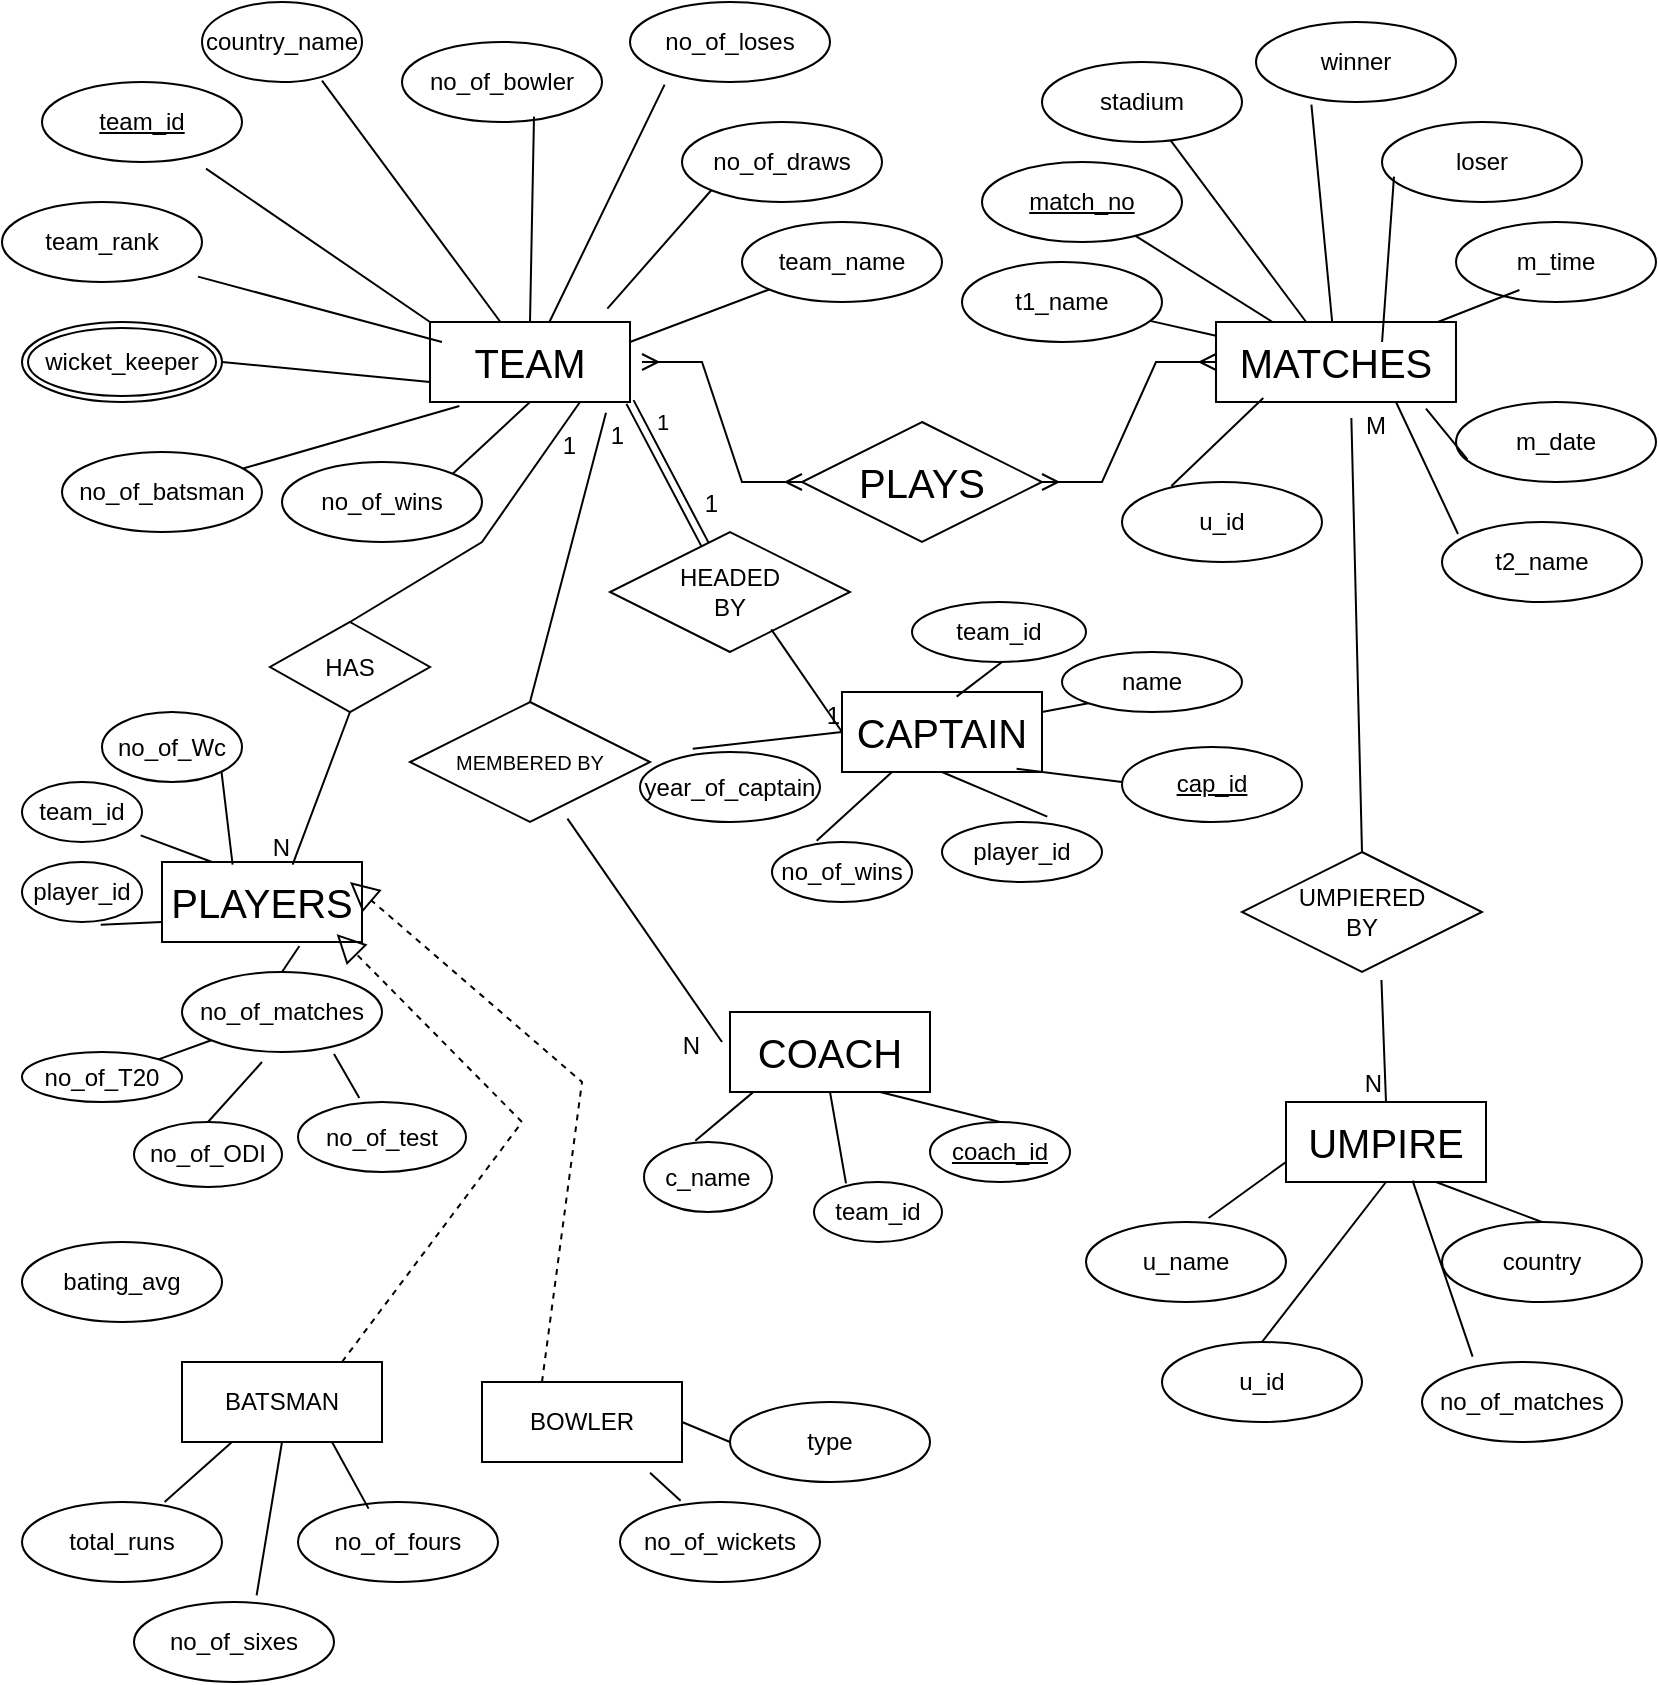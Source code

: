 <mxfile version="23.1.1" type="device">
  <diagram name="Page-1" id="z6qcdmJJN31mm8BVg0j_">
    <mxGraphModel dx="954" dy="626" grid="1" gridSize="10" guides="1" tooltips="1" connect="1" arrows="1" fold="1" page="1" pageScale="1" pageWidth="827" pageHeight="1169" math="0" shadow="0">
      <root>
        <mxCell id="0" />
        <mxCell id="1" parent="0" />
        <mxCell id="aKmvNexA3Gcp7zJoaB-V-1" value="&lt;font style=&quot;font-size: 20px;&quot;&gt;TEAM&lt;/font&gt;" style="whiteSpace=wrap;html=1;align=center;" vertex="1" parent="1">
          <mxGeometry x="214" y="240" width="100" height="40" as="geometry" />
        </mxCell>
        <mxCell id="aKmvNexA3Gcp7zJoaB-V-2" value="&lt;font style=&quot;font-size: 20px;&quot;&gt;MATCHES&lt;/font&gt;" style="whiteSpace=wrap;html=1;align=center;" vertex="1" parent="1">
          <mxGeometry x="607" y="240" width="120" height="40" as="geometry" />
        </mxCell>
        <mxCell id="aKmvNexA3Gcp7zJoaB-V-3" value="country_name" style="ellipse;whiteSpace=wrap;html=1;align=center;" vertex="1" parent="1">
          <mxGeometry x="100" y="80" width="80" height="40" as="geometry" />
        </mxCell>
        <mxCell id="aKmvNexA3Gcp7zJoaB-V-4" value="no_of_bowler" style="ellipse;whiteSpace=wrap;html=1;align=center;" vertex="1" parent="1">
          <mxGeometry x="200" y="100" width="100" height="40" as="geometry" />
        </mxCell>
        <mxCell id="aKmvNexA3Gcp7zJoaB-V-5" value="team_name" style="ellipse;whiteSpace=wrap;html=1;align=center;" vertex="1" parent="1">
          <mxGeometry x="370" y="190" width="100" height="40" as="geometry" />
        </mxCell>
        <mxCell id="aKmvNexA3Gcp7zJoaB-V-6" value="no_of_batsman" style="ellipse;whiteSpace=wrap;html=1;align=center;" vertex="1" parent="1">
          <mxGeometry x="30" y="305" width="100" height="40" as="geometry" />
        </mxCell>
        <mxCell id="aKmvNexA3Gcp7zJoaB-V-7" value="team_id" style="ellipse;whiteSpace=wrap;html=1;align=center;fontStyle=4;" vertex="1" parent="1">
          <mxGeometry x="20" y="120" width="100" height="40" as="geometry" />
        </mxCell>
        <mxCell id="aKmvNexA3Gcp7zJoaB-V-8" value="team_rank" style="ellipse;whiteSpace=wrap;html=1;align=center;" vertex="1" parent="1">
          <mxGeometry y="180" width="100" height="40" as="geometry" />
        </mxCell>
        <mxCell id="aKmvNexA3Gcp7zJoaB-V-9" value="wicket_keeper" style="ellipse;shape=doubleEllipse;margin=3;whiteSpace=wrap;html=1;align=center;" vertex="1" parent="1">
          <mxGeometry x="10" y="240" width="100" height="40" as="geometry" />
        </mxCell>
        <mxCell id="aKmvNexA3Gcp7zJoaB-V-10" value="no_of_draws" style="ellipse;whiteSpace=wrap;html=1;align=center;" vertex="1" parent="1">
          <mxGeometry x="340" y="140" width="100" height="40" as="geometry" />
        </mxCell>
        <mxCell id="aKmvNexA3Gcp7zJoaB-V-11" value="no_of_wins" style="ellipse;whiteSpace=wrap;html=1;align=center;" vertex="1" parent="1">
          <mxGeometry x="140" y="310" width="100" height="40" as="geometry" />
        </mxCell>
        <mxCell id="aKmvNexA3Gcp7zJoaB-V-12" value="no_of_loses" style="ellipse;whiteSpace=wrap;html=1;align=center;" vertex="1" parent="1">
          <mxGeometry x="314" y="80" width="100" height="40" as="geometry" />
        </mxCell>
        <mxCell id="aKmvNexA3Gcp7zJoaB-V-17" value="" style="endArrow=none;html=1;rounded=0;exitX=0.75;exitY=0.983;exitDx=0;exitDy=0;exitPerimeter=0;" edge="1" parent="1" source="aKmvNexA3Gcp7zJoaB-V-3" target="aKmvNexA3Gcp7zJoaB-V-1">
          <mxGeometry relative="1" as="geometry">
            <mxPoint x="330" y="310" as="sourcePoint" />
            <mxPoint x="490" y="310" as="targetPoint" />
            <Array as="points" />
          </mxGeometry>
        </mxCell>
        <mxCell id="aKmvNexA3Gcp7zJoaB-V-18" value="" style="endArrow=none;html=1;rounded=0;exitX=0.66;exitY=0.933;exitDx=0;exitDy=0;exitPerimeter=0;entryX=0.5;entryY=0;entryDx=0;entryDy=0;" edge="1" parent="1" source="aKmvNexA3Gcp7zJoaB-V-4" target="aKmvNexA3Gcp7zJoaB-V-1">
          <mxGeometry relative="1" as="geometry">
            <mxPoint x="330" y="310" as="sourcePoint" />
            <mxPoint x="490" y="310" as="targetPoint" />
          </mxGeometry>
        </mxCell>
        <mxCell id="aKmvNexA3Gcp7zJoaB-V-19" value="" style="endArrow=none;html=1;rounded=0;exitX=0.173;exitY=1.033;exitDx=0;exitDy=0;exitPerimeter=0;" edge="1" parent="1" source="aKmvNexA3Gcp7zJoaB-V-12" target="aKmvNexA3Gcp7zJoaB-V-1">
          <mxGeometry relative="1" as="geometry">
            <mxPoint x="330" y="310" as="sourcePoint" />
            <mxPoint x="490" y="310" as="targetPoint" />
          </mxGeometry>
        </mxCell>
        <mxCell id="aKmvNexA3Gcp7zJoaB-V-20" value="" style="endArrow=none;html=1;rounded=0;exitX=0.82;exitY=1.083;exitDx=0;exitDy=0;exitPerimeter=0;entryX=0;entryY=0;entryDx=0;entryDy=0;" edge="1" parent="1" source="aKmvNexA3Gcp7zJoaB-V-7" target="aKmvNexA3Gcp7zJoaB-V-1">
          <mxGeometry relative="1" as="geometry">
            <mxPoint x="330" y="310" as="sourcePoint" />
            <mxPoint x="490" y="310" as="targetPoint" />
          </mxGeometry>
        </mxCell>
        <mxCell id="aKmvNexA3Gcp7zJoaB-V-21" value="" style="endArrow=none;html=1;rounded=0;exitX=0.98;exitY=0.933;exitDx=0;exitDy=0;exitPerimeter=0;" edge="1" parent="1" source="aKmvNexA3Gcp7zJoaB-V-8">
          <mxGeometry relative="1" as="geometry">
            <mxPoint x="330" y="310" as="sourcePoint" />
            <mxPoint x="220" y="250" as="targetPoint" />
          </mxGeometry>
        </mxCell>
        <mxCell id="aKmvNexA3Gcp7zJoaB-V-22" value="" style="endArrow=none;html=1;rounded=0;exitX=1;exitY=0.5;exitDx=0;exitDy=0;entryX=0;entryY=0.75;entryDx=0;entryDy=0;" edge="1" parent="1" source="aKmvNexA3Gcp7zJoaB-V-9" target="aKmvNexA3Gcp7zJoaB-V-1">
          <mxGeometry relative="1" as="geometry">
            <mxPoint x="330" y="310" as="sourcePoint" />
            <mxPoint x="490" y="310" as="targetPoint" />
          </mxGeometry>
        </mxCell>
        <mxCell id="aKmvNexA3Gcp7zJoaB-V-23" value="" style="endArrow=none;html=1;rounded=0;entryX=0.147;entryY=1.05;entryDx=0;entryDy=0;entryPerimeter=0;" edge="1" parent="1" source="aKmvNexA3Gcp7zJoaB-V-6" target="aKmvNexA3Gcp7zJoaB-V-1">
          <mxGeometry relative="1" as="geometry">
            <mxPoint x="330" y="310" as="sourcePoint" />
            <mxPoint x="490" y="310" as="targetPoint" />
          </mxGeometry>
        </mxCell>
        <mxCell id="aKmvNexA3Gcp7zJoaB-V-24" value="" style="endArrow=none;html=1;rounded=0;exitX=1;exitY=0;exitDx=0;exitDy=0;entryX=0.5;entryY=1;entryDx=0;entryDy=0;" edge="1" parent="1" source="aKmvNexA3Gcp7zJoaB-V-11" target="aKmvNexA3Gcp7zJoaB-V-1">
          <mxGeometry relative="1" as="geometry">
            <mxPoint x="330" y="310" as="sourcePoint" />
            <mxPoint x="490" y="310" as="targetPoint" />
          </mxGeometry>
        </mxCell>
        <mxCell id="aKmvNexA3Gcp7zJoaB-V-25" value="" style="endArrow=none;html=1;rounded=0;exitX=0.887;exitY=-0.167;exitDx=0;exitDy=0;exitPerimeter=0;entryX=0;entryY=1;entryDx=0;entryDy=0;" edge="1" parent="1" source="aKmvNexA3Gcp7zJoaB-V-1" target="aKmvNexA3Gcp7zJoaB-V-10">
          <mxGeometry relative="1" as="geometry">
            <mxPoint x="330" y="310" as="sourcePoint" />
            <mxPoint x="490" y="310" as="targetPoint" />
          </mxGeometry>
        </mxCell>
        <mxCell id="aKmvNexA3Gcp7zJoaB-V-26" value="" style="endArrow=none;html=1;rounded=0;exitX=1;exitY=0.25;exitDx=0;exitDy=0;" edge="1" parent="1" source="aKmvNexA3Gcp7zJoaB-V-1" target="aKmvNexA3Gcp7zJoaB-V-5">
          <mxGeometry relative="1" as="geometry">
            <mxPoint x="330" y="310" as="sourcePoint" />
            <mxPoint x="490" y="310" as="targetPoint" />
          </mxGeometry>
        </mxCell>
        <mxCell id="aKmvNexA3Gcp7zJoaB-V-35" value="" style="edgeStyle=entityRelationEdgeStyle;fontSize=12;html=1;endArrow=ERmany;startArrow=ERmany;rounded=0;" edge="1" parent="1" source="aKmvNexA3Gcp7zJoaB-V-27" target="aKmvNexA3Gcp7zJoaB-V-2">
          <mxGeometry width="100" height="100" relative="1" as="geometry">
            <mxPoint x="320" y="260" as="sourcePoint" />
            <mxPoint x="460" y="260" as="targetPoint" />
          </mxGeometry>
        </mxCell>
        <mxCell id="aKmvNexA3Gcp7zJoaB-V-36" value="" style="edgeStyle=entityRelationEdgeStyle;fontSize=12;html=1;endArrow=ERmany;startArrow=ERmany;rounded=0;" edge="1" parent="1" target="aKmvNexA3Gcp7zJoaB-V-27">
          <mxGeometry width="100" height="100" relative="1" as="geometry">
            <mxPoint x="320" y="260" as="sourcePoint" />
            <mxPoint x="640" y="260" as="targetPoint" />
          </mxGeometry>
        </mxCell>
        <mxCell id="aKmvNexA3Gcp7zJoaB-V-27" value="&lt;font style=&quot;font-size: 20px;&quot;&gt;PLAYS&lt;/font&gt;" style="shape=rhombus;perimeter=rhombusPerimeter;whiteSpace=wrap;html=1;align=center;" vertex="1" parent="1">
          <mxGeometry x="400" y="290" width="120" height="60" as="geometry" />
        </mxCell>
        <mxCell id="aKmvNexA3Gcp7zJoaB-V-38" value="winner" style="ellipse;whiteSpace=wrap;html=1;align=center;" vertex="1" parent="1">
          <mxGeometry x="627" y="90" width="100" height="40" as="geometry" />
        </mxCell>
        <mxCell id="aKmvNexA3Gcp7zJoaB-V-39" value="loser" style="ellipse;whiteSpace=wrap;html=1;align=center;" vertex="1" parent="1">
          <mxGeometry x="690" y="140" width="100" height="40" as="geometry" />
        </mxCell>
        <mxCell id="aKmvNexA3Gcp7zJoaB-V-40" value="m_date" style="ellipse;whiteSpace=wrap;html=1;align=center;" vertex="1" parent="1">
          <mxGeometry x="727" y="280" width="100" height="40" as="geometry" />
        </mxCell>
        <mxCell id="aKmvNexA3Gcp7zJoaB-V-41" value="match_no" style="ellipse;whiteSpace=wrap;html=1;align=center;fontStyle=4;" vertex="1" parent="1">
          <mxGeometry x="490" y="160" width="100" height="40" as="geometry" />
        </mxCell>
        <mxCell id="aKmvNexA3Gcp7zJoaB-V-42" value="m_time" style="ellipse;whiteSpace=wrap;html=1;align=center;" vertex="1" parent="1">
          <mxGeometry x="727" y="190" width="100" height="40" as="geometry" />
        </mxCell>
        <mxCell id="aKmvNexA3Gcp7zJoaB-V-43" value="stadium" style="ellipse;whiteSpace=wrap;html=1;align=center;" vertex="1" parent="1">
          <mxGeometry x="520" y="110" width="100" height="40" as="geometry" />
        </mxCell>
        <mxCell id="aKmvNexA3Gcp7zJoaB-V-44" value="t1_name" style="ellipse;whiteSpace=wrap;html=1;align=center;" vertex="1" parent="1">
          <mxGeometry x="480" y="210" width="100" height="40" as="geometry" />
        </mxCell>
        <mxCell id="aKmvNexA3Gcp7zJoaB-V-45" value="t2_name" style="ellipse;whiteSpace=wrap;html=1;align=center;" vertex="1" parent="1">
          <mxGeometry x="720" y="340" width="100" height="40" as="geometry" />
        </mxCell>
        <mxCell id="aKmvNexA3Gcp7zJoaB-V-46" value="u_id" style="ellipse;whiteSpace=wrap;html=1;align=center;" vertex="1" parent="1">
          <mxGeometry x="560" y="320" width="100" height="40" as="geometry" />
        </mxCell>
        <mxCell id="aKmvNexA3Gcp7zJoaB-V-48" value="" style="endArrow=none;html=1;rounded=0;" edge="1" parent="1" source="aKmvNexA3Gcp7zJoaB-V-44" target="aKmvNexA3Gcp7zJoaB-V-2">
          <mxGeometry relative="1" as="geometry">
            <mxPoint x="330" y="310" as="sourcePoint" />
            <mxPoint x="490" y="310" as="targetPoint" />
          </mxGeometry>
        </mxCell>
        <mxCell id="aKmvNexA3Gcp7zJoaB-V-49" value="" style="endArrow=none;html=1;rounded=0;" edge="1" parent="1" source="aKmvNexA3Gcp7zJoaB-V-41" target="aKmvNexA3Gcp7zJoaB-V-2">
          <mxGeometry relative="1" as="geometry">
            <mxPoint x="340" y="310" as="sourcePoint" />
            <mxPoint x="500" y="310" as="targetPoint" />
          </mxGeometry>
        </mxCell>
        <mxCell id="aKmvNexA3Gcp7zJoaB-V-50" value="" style="endArrow=none;html=1;rounded=0;" edge="1" parent="1" source="aKmvNexA3Gcp7zJoaB-V-43" target="aKmvNexA3Gcp7zJoaB-V-2">
          <mxGeometry relative="1" as="geometry">
            <mxPoint x="340" y="310" as="sourcePoint" />
            <mxPoint x="500" y="310" as="targetPoint" />
          </mxGeometry>
        </mxCell>
        <mxCell id="aKmvNexA3Gcp7zJoaB-V-51" value="" style="endArrow=none;html=1;rounded=0;exitX=0.277;exitY=1.033;exitDx=0;exitDy=0;exitPerimeter=0;" edge="1" parent="1" source="aKmvNexA3Gcp7zJoaB-V-38" target="aKmvNexA3Gcp7zJoaB-V-2">
          <mxGeometry relative="1" as="geometry">
            <mxPoint x="340" y="310" as="sourcePoint" />
            <mxPoint x="500" y="310" as="targetPoint" />
          </mxGeometry>
        </mxCell>
        <mxCell id="aKmvNexA3Gcp7zJoaB-V-52" value="" style="endArrow=none;html=1;rounded=0;exitX=0.06;exitY=0.683;exitDx=0;exitDy=0;exitPerimeter=0;entryX=0.692;entryY=0.25;entryDx=0;entryDy=0;entryPerimeter=0;" edge="1" parent="1" source="aKmvNexA3Gcp7zJoaB-V-39" target="aKmvNexA3Gcp7zJoaB-V-2">
          <mxGeometry relative="1" as="geometry">
            <mxPoint x="340" y="310" as="sourcePoint" />
            <mxPoint x="500" y="310" as="targetPoint" />
          </mxGeometry>
        </mxCell>
        <mxCell id="aKmvNexA3Gcp7zJoaB-V-53" value="" style="endArrow=none;html=1;rounded=0;exitX=0.317;exitY=0.85;exitDx=0;exitDy=0;exitPerimeter=0;" edge="1" parent="1" source="aKmvNexA3Gcp7zJoaB-V-42" target="aKmvNexA3Gcp7zJoaB-V-2">
          <mxGeometry relative="1" as="geometry">
            <mxPoint x="340" y="310" as="sourcePoint" />
            <mxPoint x="500" y="310" as="targetPoint" />
          </mxGeometry>
        </mxCell>
        <mxCell id="aKmvNexA3Gcp7zJoaB-V-54" value="" style="endArrow=none;html=1;rounded=0;exitX=0.197;exitY=0.95;exitDx=0;exitDy=0;exitPerimeter=0;entryX=0.247;entryY=0.05;entryDx=0;entryDy=0;entryPerimeter=0;" edge="1" parent="1" source="aKmvNexA3Gcp7zJoaB-V-2" target="aKmvNexA3Gcp7zJoaB-V-46">
          <mxGeometry relative="1" as="geometry">
            <mxPoint x="340" y="310" as="sourcePoint" />
            <mxPoint x="500" y="310" as="targetPoint" />
          </mxGeometry>
        </mxCell>
        <mxCell id="aKmvNexA3Gcp7zJoaB-V-55" value="" style="endArrow=none;html=1;rounded=0;exitX=0.875;exitY=1.083;exitDx=0;exitDy=0;exitPerimeter=0;entryX=0.057;entryY=0.717;entryDx=0;entryDy=0;entryPerimeter=0;" edge="1" parent="1" source="aKmvNexA3Gcp7zJoaB-V-2" target="aKmvNexA3Gcp7zJoaB-V-40">
          <mxGeometry relative="1" as="geometry">
            <mxPoint x="340" y="310" as="sourcePoint" />
            <mxPoint x="500" y="310" as="targetPoint" />
          </mxGeometry>
        </mxCell>
        <mxCell id="aKmvNexA3Gcp7zJoaB-V-56" value="" style="endArrow=none;html=1;rounded=0;exitX=0.75;exitY=1;exitDx=0;exitDy=0;entryX=0.08;entryY=0.15;entryDx=0;entryDy=0;entryPerimeter=0;" edge="1" parent="1" source="aKmvNexA3Gcp7zJoaB-V-2" target="aKmvNexA3Gcp7zJoaB-V-45">
          <mxGeometry relative="1" as="geometry">
            <mxPoint x="340" y="310" as="sourcePoint" />
            <mxPoint x="500" y="310" as="targetPoint" />
          </mxGeometry>
        </mxCell>
        <mxCell id="aKmvNexA3Gcp7zJoaB-V-61" value="&lt;font style=&quot;font-size: 20px;&quot;&gt;CAPTAIN&lt;/font&gt;" style="whiteSpace=wrap;html=1;align=center;" vertex="1" parent="1">
          <mxGeometry x="420" y="425" width="100" height="40" as="geometry" />
        </mxCell>
        <mxCell id="aKmvNexA3Gcp7zJoaB-V-62" value="&lt;font style=&quot;font-size: 12px;&quot;&gt;HEADED&lt;/font&gt;&lt;br&gt;BY" style="shape=rhombus;perimeter=rhombusPerimeter;whiteSpace=wrap;html=1;align=center;direction=west;" vertex="1" parent="1">
          <mxGeometry x="304" y="345" width="120" height="60" as="geometry" />
        </mxCell>
        <mxCell id="aKmvNexA3Gcp7zJoaB-V-63" value="" style="shape=link;html=1;rounded=0;exitX=1;exitY=1;exitDx=0;exitDy=0;width=4;" edge="1" parent="1" source="aKmvNexA3Gcp7zJoaB-V-1" target="aKmvNexA3Gcp7zJoaB-V-62">
          <mxGeometry relative="1" as="geometry">
            <mxPoint x="340" y="300" as="sourcePoint" />
            <mxPoint x="500" y="300" as="targetPoint" />
          </mxGeometry>
        </mxCell>
        <mxCell id="aKmvNexA3Gcp7zJoaB-V-64" value="1" style="resizable=0;html=1;whiteSpace=wrap;align=right;verticalAlign=bottom;" connectable="0" vertex="1" parent="aKmvNexA3Gcp7zJoaB-V-63">
          <mxGeometry x="1" relative="1" as="geometry">
            <mxPoint x="8" y="-12" as="offset" />
          </mxGeometry>
        </mxCell>
        <mxCell id="aKmvNexA3Gcp7zJoaB-V-65" value="1" style="edgeLabel;html=1;align=center;verticalAlign=middle;resizable=0;points=[];" vertex="1" connectable="0" parent="aKmvNexA3Gcp7zJoaB-V-63">
          <mxGeometry x="-0.56" y="6" relative="1" as="geometry">
            <mxPoint x="2" y="-3" as="offset" />
          </mxGeometry>
        </mxCell>
        <mxCell id="aKmvNexA3Gcp7zJoaB-V-69" value="" style="endArrow=none;html=1;rounded=0;exitX=0.328;exitY=0.189;exitDx=0;exitDy=0;exitPerimeter=0;entryX=0;entryY=0.5;entryDx=0;entryDy=0;" edge="1" parent="1" source="aKmvNexA3Gcp7zJoaB-V-62" target="aKmvNexA3Gcp7zJoaB-V-61">
          <mxGeometry relative="1" as="geometry">
            <mxPoint x="340" y="300" as="sourcePoint" />
            <mxPoint x="500" y="300" as="targetPoint" />
          </mxGeometry>
        </mxCell>
        <mxCell id="aKmvNexA3Gcp7zJoaB-V-70" value="1" style="resizable=0;html=1;whiteSpace=wrap;align=right;verticalAlign=bottom;" connectable="0" vertex="1" parent="aKmvNexA3Gcp7zJoaB-V-69">
          <mxGeometry x="1" relative="1" as="geometry" />
        </mxCell>
        <mxCell id="aKmvNexA3Gcp7zJoaB-V-72" value="name" style="ellipse;whiteSpace=wrap;html=1;align=center;" vertex="1" parent="1">
          <mxGeometry x="530" y="405" width="90" height="30" as="geometry" />
        </mxCell>
        <mxCell id="aKmvNexA3Gcp7zJoaB-V-73" value="team_id" style="ellipse;whiteSpace=wrap;html=1;align=center;" vertex="1" parent="1">
          <mxGeometry x="455" y="380" width="87" height="30" as="geometry" />
        </mxCell>
        <mxCell id="aKmvNexA3Gcp7zJoaB-V-74" value="no_of_wins" style="ellipse;whiteSpace=wrap;html=1;align=center;" vertex="1" parent="1">
          <mxGeometry x="385" y="500" width="70" height="30" as="geometry" />
        </mxCell>
        <mxCell id="aKmvNexA3Gcp7zJoaB-V-75" value="player_id" style="ellipse;whiteSpace=wrap;html=1;align=center;" vertex="1" parent="1">
          <mxGeometry x="470" y="490" width="80" height="30" as="geometry" />
        </mxCell>
        <mxCell id="aKmvNexA3Gcp7zJoaB-V-76" value="year_of_captain" style="ellipse;whiteSpace=wrap;html=1;align=center;" vertex="1" parent="1">
          <mxGeometry x="319" y="455" width="90" height="35" as="geometry" />
        </mxCell>
        <mxCell id="aKmvNexA3Gcp7zJoaB-V-78" value="" style="endArrow=none;html=1;rounded=0;exitX=0.293;exitY=-0.048;exitDx=0;exitDy=0;exitPerimeter=0;" edge="1" parent="1" source="aKmvNexA3Gcp7zJoaB-V-76">
          <mxGeometry relative="1" as="geometry">
            <mxPoint x="340" y="400" as="sourcePoint" />
            <mxPoint x="420" y="445" as="targetPoint" />
          </mxGeometry>
        </mxCell>
        <mxCell id="aKmvNexA3Gcp7zJoaB-V-79" value="" style="endArrow=none;html=1;rounded=0;exitX=0.319;exitY=-0.022;exitDx=0;exitDy=0;exitPerimeter=0;entryX=0.25;entryY=1;entryDx=0;entryDy=0;" edge="1" parent="1" source="aKmvNexA3Gcp7zJoaB-V-74" target="aKmvNexA3Gcp7zJoaB-V-61">
          <mxGeometry relative="1" as="geometry">
            <mxPoint x="340" y="400" as="sourcePoint" />
            <mxPoint x="470" y="480" as="targetPoint" />
          </mxGeometry>
        </mxCell>
        <mxCell id="aKmvNexA3Gcp7zJoaB-V-80" value="" style="endArrow=none;html=1;rounded=0;exitX=0.573;exitY=0.058;exitDx=0;exitDy=0;exitPerimeter=0;" edge="1" parent="1" source="aKmvNexA3Gcp7zJoaB-V-61">
          <mxGeometry relative="1" as="geometry">
            <mxPoint x="340" y="400" as="sourcePoint" />
            <mxPoint x="500" y="410" as="targetPoint" />
          </mxGeometry>
        </mxCell>
        <mxCell id="aKmvNexA3Gcp7zJoaB-V-81" value="" style="endArrow=none;html=1;rounded=0;exitX=0.5;exitY=1;exitDx=0;exitDy=0;entryX=0.658;entryY=-0.089;entryDx=0;entryDy=0;entryPerimeter=0;" edge="1" parent="1" source="aKmvNexA3Gcp7zJoaB-V-61" target="aKmvNexA3Gcp7zJoaB-V-75">
          <mxGeometry relative="1" as="geometry">
            <mxPoint x="340" y="400" as="sourcePoint" />
            <mxPoint x="500" y="400" as="targetPoint" />
          </mxGeometry>
        </mxCell>
        <mxCell id="aKmvNexA3Gcp7zJoaB-V-82" value="" style="endArrow=none;html=1;rounded=0;exitX=1;exitY=0.25;exitDx=0;exitDy=0;entryX=0;entryY=1;entryDx=0;entryDy=0;" edge="1" parent="1" source="aKmvNexA3Gcp7zJoaB-V-61" target="aKmvNexA3Gcp7zJoaB-V-72">
          <mxGeometry relative="1" as="geometry">
            <mxPoint x="340" y="400" as="sourcePoint" />
            <mxPoint x="500" y="400" as="targetPoint" />
          </mxGeometry>
        </mxCell>
        <mxCell id="aKmvNexA3Gcp7zJoaB-V-83" value="" style="endArrow=none;html=1;rounded=0;exitX=0.873;exitY=0.958;exitDx=0;exitDy=0;exitPerimeter=0;" edge="1" parent="1" source="aKmvNexA3Gcp7zJoaB-V-61">
          <mxGeometry relative="1" as="geometry">
            <mxPoint x="340" y="400" as="sourcePoint" />
            <mxPoint x="560" y="470" as="targetPoint" />
          </mxGeometry>
        </mxCell>
        <mxCell id="aKmvNexA3Gcp7zJoaB-V-85" value="&lt;font style=&quot;font-size: 20px;&quot;&gt;COACH&lt;/font&gt;" style="whiteSpace=wrap;html=1;align=center;" vertex="1" parent="1">
          <mxGeometry x="364" y="585" width="100" height="40" as="geometry" />
        </mxCell>
        <mxCell id="aKmvNexA3Gcp7zJoaB-V-90" value="" style="endArrow=none;html=1;rounded=0;exitX=0.656;exitY=0.972;exitDx=0;exitDy=0;exitPerimeter=0;" edge="1" parent="1" source="aKmvNexA3Gcp7zJoaB-V-84">
          <mxGeometry relative="1" as="geometry">
            <mxPoint x="330" y="500" as="sourcePoint" />
            <mxPoint x="360" y="600" as="targetPoint" />
            <Array as="points" />
          </mxGeometry>
        </mxCell>
        <mxCell id="aKmvNexA3Gcp7zJoaB-V-91" value="N" style="resizable=0;html=1;whiteSpace=wrap;align=right;verticalAlign=bottom;" connectable="0" vertex="1" parent="aKmvNexA3Gcp7zJoaB-V-90">
          <mxGeometry x="1" relative="1" as="geometry">
            <mxPoint x="-10" y="10" as="offset" />
          </mxGeometry>
        </mxCell>
        <mxCell id="aKmvNexA3Gcp7zJoaB-V-84" value="&lt;font style=&quot;font-size: 10px;&quot;&gt;MEMBERED BY&lt;/font&gt;" style="shape=rhombus;perimeter=rhombusPerimeter;whiteSpace=wrap;html=1;align=center;" vertex="1" parent="1">
          <mxGeometry x="204" y="430" width="120" height="60" as="geometry" />
        </mxCell>
        <mxCell id="aKmvNexA3Gcp7zJoaB-V-94" value="" style="endArrow=none;html=1;rounded=0;exitX=0.5;exitY=0;exitDx=0;exitDy=0;entryX=0.88;entryY=1.133;entryDx=0;entryDy=0;entryPerimeter=0;" edge="1" parent="1" source="aKmvNexA3Gcp7zJoaB-V-84" target="aKmvNexA3Gcp7zJoaB-V-1">
          <mxGeometry relative="1" as="geometry">
            <mxPoint x="330" y="500" as="sourcePoint" />
            <mxPoint x="280" y="300" as="targetPoint" />
          </mxGeometry>
        </mxCell>
        <mxCell id="aKmvNexA3Gcp7zJoaB-V-95" value="1" style="resizable=0;html=1;whiteSpace=wrap;align=right;verticalAlign=bottom;" connectable="0" vertex="1" parent="aKmvNexA3Gcp7zJoaB-V-94">
          <mxGeometry x="1" relative="1" as="geometry">
            <mxPoint x="11" y="20" as="offset" />
          </mxGeometry>
        </mxCell>
        <mxCell id="aKmvNexA3Gcp7zJoaB-V-96" value="c_name" style="ellipse;whiteSpace=wrap;html=1;align=center;" vertex="1" parent="1">
          <mxGeometry x="321" y="650" width="64" height="35" as="geometry" />
        </mxCell>
        <mxCell id="aKmvNexA3Gcp7zJoaB-V-97" value="team_id" style="ellipse;whiteSpace=wrap;html=1;align=center;" vertex="1" parent="1">
          <mxGeometry x="406" y="670" width="64" height="30" as="geometry" />
        </mxCell>
        <mxCell id="aKmvNexA3Gcp7zJoaB-V-99" value="coach_id" style="ellipse;whiteSpace=wrap;html=1;align=center;fontStyle=4;" vertex="1" parent="1">
          <mxGeometry x="464" y="640" width="70" height="30" as="geometry" />
        </mxCell>
        <mxCell id="aKmvNexA3Gcp7zJoaB-V-100" value="" style="endArrow=none;html=1;rounded=0;exitX=0.401;exitY=-0.019;exitDx=0;exitDy=0;exitPerimeter=0;entryX=0.113;entryY=1.008;entryDx=0;entryDy=0;entryPerimeter=0;" edge="1" parent="1" source="aKmvNexA3Gcp7zJoaB-V-96" target="aKmvNexA3Gcp7zJoaB-V-85">
          <mxGeometry relative="1" as="geometry">
            <mxPoint x="340" y="600" as="sourcePoint" />
            <mxPoint x="500" y="600" as="targetPoint" />
          </mxGeometry>
        </mxCell>
        <mxCell id="aKmvNexA3Gcp7zJoaB-V-101" value="" style="endArrow=none;html=1;rounded=0;exitX=0.25;exitY=0.022;exitDx=0;exitDy=0;exitPerimeter=0;entryX=0.5;entryY=1;entryDx=0;entryDy=0;" edge="1" parent="1" source="aKmvNexA3Gcp7zJoaB-V-97" target="aKmvNexA3Gcp7zJoaB-V-85">
          <mxGeometry relative="1" as="geometry">
            <mxPoint x="340" y="600" as="sourcePoint" />
            <mxPoint x="500" y="600" as="targetPoint" />
          </mxGeometry>
        </mxCell>
        <mxCell id="aKmvNexA3Gcp7zJoaB-V-102" value="" style="endArrow=none;html=1;rounded=0;exitX=0.75;exitY=1;exitDx=0;exitDy=0;entryX=0.5;entryY=0;entryDx=0;entryDy=0;" edge="1" parent="1" source="aKmvNexA3Gcp7zJoaB-V-85" target="aKmvNexA3Gcp7zJoaB-V-99">
          <mxGeometry relative="1" as="geometry">
            <mxPoint x="340" y="600" as="sourcePoint" />
            <mxPoint x="500" y="600" as="targetPoint" />
          </mxGeometry>
        </mxCell>
        <mxCell id="aKmvNexA3Gcp7zJoaB-V-104" value="&lt;font style=&quot;font-size: 20px;&quot;&gt;PLAYERS&lt;/font&gt;" style="whiteSpace=wrap;html=1;align=center;" vertex="1" parent="1">
          <mxGeometry x="80" y="510" width="100" height="40" as="geometry" />
        </mxCell>
        <mxCell id="aKmvNexA3Gcp7zJoaB-V-105" value="HAS" style="shape=rhombus;perimeter=rhombusPerimeter;whiteSpace=wrap;html=1;align=center;" vertex="1" parent="1">
          <mxGeometry x="134" y="390" width="80" height="45" as="geometry" />
        </mxCell>
        <mxCell id="aKmvNexA3Gcp7zJoaB-V-106" value="" style="endArrow=none;html=1;rounded=0;exitX=0.5;exitY=0;exitDx=0;exitDy=0;entryX=0.75;entryY=1;entryDx=0;entryDy=0;" edge="1" parent="1" source="aKmvNexA3Gcp7zJoaB-V-105" target="aKmvNexA3Gcp7zJoaB-V-1">
          <mxGeometry relative="1" as="geometry">
            <mxPoint x="340" y="490" as="sourcePoint" />
            <mxPoint x="500" y="490" as="targetPoint" />
            <Array as="points">
              <mxPoint x="240" y="350" />
            </Array>
          </mxGeometry>
        </mxCell>
        <mxCell id="aKmvNexA3Gcp7zJoaB-V-107" value="1" style="resizable=0;html=1;whiteSpace=wrap;align=right;verticalAlign=bottom;" connectable="0" vertex="1" parent="aKmvNexA3Gcp7zJoaB-V-106">
          <mxGeometry x="1" relative="1" as="geometry">
            <mxPoint y="30" as="offset" />
          </mxGeometry>
        </mxCell>
        <mxCell id="aKmvNexA3Gcp7zJoaB-V-108" value="" style="endArrow=none;html=1;rounded=0;exitX=0.5;exitY=1;exitDx=0;exitDy=0;entryX=0.653;entryY=0.033;entryDx=0;entryDy=0;entryPerimeter=0;" edge="1" parent="1" source="aKmvNexA3Gcp7zJoaB-V-105" target="aKmvNexA3Gcp7zJoaB-V-104">
          <mxGeometry relative="1" as="geometry">
            <mxPoint x="340" y="490" as="sourcePoint" />
            <mxPoint x="500" y="490" as="targetPoint" />
          </mxGeometry>
        </mxCell>
        <mxCell id="aKmvNexA3Gcp7zJoaB-V-109" value="N" style="resizable=0;html=1;whiteSpace=wrap;align=right;verticalAlign=bottom;" connectable="0" vertex="1" parent="aKmvNexA3Gcp7zJoaB-V-108">
          <mxGeometry x="1" relative="1" as="geometry" />
        </mxCell>
        <mxCell id="aKmvNexA3Gcp7zJoaB-V-110" value="no_of_Wc" style="ellipse;whiteSpace=wrap;html=1;align=center;" vertex="1" parent="1">
          <mxGeometry x="50" y="435" width="70" height="35" as="geometry" />
        </mxCell>
        <mxCell id="aKmvNexA3Gcp7zJoaB-V-111" value="team_id" style="ellipse;whiteSpace=wrap;html=1;align=center;" vertex="1" parent="1">
          <mxGeometry x="10" y="470" width="60" height="30" as="geometry" />
        </mxCell>
        <mxCell id="aKmvNexA3Gcp7zJoaB-V-112" value="player_id" style="ellipse;whiteSpace=wrap;html=1;align=center;" vertex="1" parent="1">
          <mxGeometry x="10" y="510" width="60" height="30" as="geometry" />
        </mxCell>
        <mxCell id="aKmvNexA3Gcp7zJoaB-V-113" value="no_of_matches" style="ellipse;whiteSpace=wrap;html=1;align=center;" vertex="1" parent="1">
          <mxGeometry x="90" y="565" width="100" height="40" as="geometry" />
        </mxCell>
        <mxCell id="aKmvNexA3Gcp7zJoaB-V-114" value="no_of_T20" style="ellipse;whiteSpace=wrap;html=1;align=center;" vertex="1" parent="1">
          <mxGeometry x="10" y="605" width="80" height="25" as="geometry" />
        </mxCell>
        <mxCell id="aKmvNexA3Gcp7zJoaB-V-115" value="no_of_ODI" style="ellipse;whiteSpace=wrap;html=1;align=center;" vertex="1" parent="1">
          <mxGeometry x="66" y="640" width="74" height="32.5" as="geometry" />
        </mxCell>
        <mxCell id="aKmvNexA3Gcp7zJoaB-V-116" value="no_of_test" style="ellipse;whiteSpace=wrap;html=1;align=center;" vertex="1" parent="1">
          <mxGeometry x="148" y="630" width="84" height="35" as="geometry" />
        </mxCell>
        <mxCell id="aKmvNexA3Gcp7zJoaB-V-117" value="cap_id" style="ellipse;whiteSpace=wrap;html=1;align=center;fontStyle=4;" vertex="1" parent="1">
          <mxGeometry x="560" y="452.5" width="90" height="37.5" as="geometry" />
        </mxCell>
        <mxCell id="aKmvNexA3Gcp7zJoaB-V-118" value="" style="endArrow=none;html=1;rounded=0;exitX=1;exitY=1;exitDx=0;exitDy=0;entryX=0.353;entryY=0.033;entryDx=0;entryDy=0;entryPerimeter=0;" edge="1" parent="1" source="aKmvNexA3Gcp7zJoaB-V-110" target="aKmvNexA3Gcp7zJoaB-V-104">
          <mxGeometry relative="1" as="geometry">
            <mxPoint x="340" y="390" as="sourcePoint" />
            <mxPoint x="500" y="390" as="targetPoint" />
          </mxGeometry>
        </mxCell>
        <mxCell id="aKmvNexA3Gcp7zJoaB-V-119" value="" style="endArrow=none;html=1;rounded=0;exitX=0.989;exitY=0.889;exitDx=0;exitDy=0;exitPerimeter=0;entryX=0.25;entryY=0;entryDx=0;entryDy=0;" edge="1" parent="1" source="aKmvNexA3Gcp7zJoaB-V-111" target="aKmvNexA3Gcp7zJoaB-V-104">
          <mxGeometry relative="1" as="geometry">
            <mxPoint x="340" y="490" as="sourcePoint" />
            <mxPoint x="500" y="490" as="targetPoint" />
          </mxGeometry>
        </mxCell>
        <mxCell id="aKmvNexA3Gcp7zJoaB-V-120" value="" style="endArrow=none;html=1;rounded=0;exitX=0.656;exitY=1.044;exitDx=0;exitDy=0;exitPerimeter=0;entryX=0;entryY=0.75;entryDx=0;entryDy=0;" edge="1" parent="1" source="aKmvNexA3Gcp7zJoaB-V-112" target="aKmvNexA3Gcp7zJoaB-V-104">
          <mxGeometry relative="1" as="geometry">
            <mxPoint x="340" y="490" as="sourcePoint" />
            <mxPoint x="500" y="490" as="targetPoint" />
          </mxGeometry>
        </mxCell>
        <mxCell id="aKmvNexA3Gcp7zJoaB-V-121" value="" style="endArrow=none;html=1;rounded=0;exitX=0.687;exitY=1.05;exitDx=0;exitDy=0;exitPerimeter=0;entryX=0.5;entryY=0;entryDx=0;entryDy=0;" edge="1" parent="1" source="aKmvNexA3Gcp7zJoaB-V-104" target="aKmvNexA3Gcp7zJoaB-V-113">
          <mxGeometry relative="1" as="geometry">
            <mxPoint x="340" y="490" as="sourcePoint" />
            <mxPoint x="500" y="490" as="targetPoint" />
          </mxGeometry>
        </mxCell>
        <mxCell id="aKmvNexA3Gcp7zJoaB-V-122" value="" style="endArrow=none;html=1;rounded=0;exitX=0;exitY=1;exitDx=0;exitDy=0;entryX=1;entryY=0;entryDx=0;entryDy=0;" edge="1" parent="1" source="aKmvNexA3Gcp7zJoaB-V-113" target="aKmvNexA3Gcp7zJoaB-V-114">
          <mxGeometry relative="1" as="geometry">
            <mxPoint x="340" y="490" as="sourcePoint" />
            <mxPoint x="500" y="490" as="targetPoint" />
          </mxGeometry>
        </mxCell>
        <mxCell id="aKmvNexA3Gcp7zJoaB-V-123" value="" style="endArrow=none;html=1;rounded=0;exitX=0.4;exitY=1.125;exitDx=0;exitDy=0;exitPerimeter=0;entryX=0.5;entryY=0;entryDx=0;entryDy=0;" edge="1" parent="1" source="aKmvNexA3Gcp7zJoaB-V-113" target="aKmvNexA3Gcp7zJoaB-V-115">
          <mxGeometry relative="1" as="geometry">
            <mxPoint x="340" y="490" as="sourcePoint" />
            <mxPoint x="500" y="490" as="targetPoint" />
          </mxGeometry>
        </mxCell>
        <mxCell id="aKmvNexA3Gcp7zJoaB-V-124" value="" style="endArrow=none;html=1;rounded=0;exitX=0.76;exitY=1.025;exitDx=0;exitDy=0;exitPerimeter=0;entryX=0.365;entryY=-0.057;entryDx=0;entryDy=0;entryPerimeter=0;" edge="1" parent="1" source="aKmvNexA3Gcp7zJoaB-V-113" target="aKmvNexA3Gcp7zJoaB-V-116">
          <mxGeometry relative="1" as="geometry">
            <mxPoint x="340" y="490" as="sourcePoint" />
            <mxPoint x="500" y="490" as="targetPoint" />
          </mxGeometry>
        </mxCell>
        <mxCell id="aKmvNexA3Gcp7zJoaB-V-128" value="" style="endArrow=block;dashed=1;endFill=0;endSize=12;html=1;rounded=0;entryX=0.873;entryY=0.9;entryDx=0;entryDy=0;entryPerimeter=0;" edge="1" parent="1" target="aKmvNexA3Gcp7zJoaB-V-104">
          <mxGeometry width="160" relative="1" as="geometry">
            <mxPoint x="170" y="760" as="sourcePoint" />
            <mxPoint x="500" y="690" as="targetPoint" />
            <Array as="points">
              <mxPoint x="260" y="640" />
            </Array>
          </mxGeometry>
        </mxCell>
        <mxCell id="aKmvNexA3Gcp7zJoaB-V-129" value="" style="endArrow=block;dashed=1;endFill=0;endSize=12;html=1;rounded=0;entryX=0.94;entryY=0.25;entryDx=0;entryDy=0;entryPerimeter=0;" edge="1" parent="1" target="aKmvNexA3Gcp7zJoaB-V-104">
          <mxGeometry width="160" relative="1" as="geometry">
            <mxPoint x="270" y="770" as="sourcePoint" />
            <mxPoint x="564" y="700" as="targetPoint" />
            <Array as="points">
              <mxPoint x="290" y="620" />
            </Array>
          </mxGeometry>
        </mxCell>
        <mxCell id="aKmvNexA3Gcp7zJoaB-V-130" value="BATSMAN" style="whiteSpace=wrap;html=1;align=center;" vertex="1" parent="1">
          <mxGeometry x="90" y="760" width="100" height="40" as="geometry" />
        </mxCell>
        <mxCell id="aKmvNexA3Gcp7zJoaB-V-131" value="BOWLER" style="whiteSpace=wrap;html=1;align=center;" vertex="1" parent="1">
          <mxGeometry x="240" y="770" width="100" height="40" as="geometry" />
        </mxCell>
        <mxCell id="aKmvNexA3Gcp7zJoaB-V-132" value="bating_avg" style="ellipse;whiteSpace=wrap;html=1;align=center;" vertex="1" parent="1">
          <mxGeometry x="10" y="700" width="100" height="40" as="geometry" />
        </mxCell>
        <mxCell id="aKmvNexA3Gcp7zJoaB-V-133" value="total_runs" style="ellipse;whiteSpace=wrap;html=1;align=center;" vertex="1" parent="1">
          <mxGeometry x="10" y="830" width="100" height="40" as="geometry" />
        </mxCell>
        <mxCell id="aKmvNexA3Gcp7zJoaB-V-134" value="no_of_sixes" style="ellipse;whiteSpace=wrap;html=1;align=center;" vertex="1" parent="1">
          <mxGeometry x="66" y="880" width="100" height="40" as="geometry" />
        </mxCell>
        <mxCell id="aKmvNexA3Gcp7zJoaB-V-135" value="no_of_fours" style="ellipse;whiteSpace=wrap;html=1;align=center;" vertex="1" parent="1">
          <mxGeometry x="148" y="830" width="100" height="40" as="geometry" />
        </mxCell>
        <mxCell id="aKmvNexA3Gcp7zJoaB-V-137" value="type" style="ellipse;whiteSpace=wrap;html=1;align=center;" vertex="1" parent="1">
          <mxGeometry x="364" y="780" width="100" height="40" as="geometry" />
        </mxCell>
        <mxCell id="aKmvNexA3Gcp7zJoaB-V-138" value="no_of_wickets" style="ellipse;whiteSpace=wrap;html=1;align=center;" vertex="1" parent="1">
          <mxGeometry x="309" y="830" width="100" height="40" as="geometry" />
        </mxCell>
        <mxCell id="aKmvNexA3Gcp7zJoaB-V-140" value="" style="endArrow=none;html=1;rounded=0;exitX=0.713;exitY=0;exitDx=0;exitDy=0;exitPerimeter=0;entryX=0.25;entryY=1;entryDx=0;entryDy=0;" edge="1" parent="1" source="aKmvNexA3Gcp7zJoaB-V-133" target="aKmvNexA3Gcp7zJoaB-V-130">
          <mxGeometry relative="1" as="geometry">
            <mxPoint x="340" y="790" as="sourcePoint" />
            <mxPoint x="500" y="790" as="targetPoint" />
          </mxGeometry>
        </mxCell>
        <mxCell id="aKmvNexA3Gcp7zJoaB-V-141" value="" style="endArrow=none;html=1;rounded=0;exitX=0.613;exitY=-0.083;exitDx=0;exitDy=0;exitPerimeter=0;entryX=0.5;entryY=1;entryDx=0;entryDy=0;" edge="1" parent="1" source="aKmvNexA3Gcp7zJoaB-V-134" target="aKmvNexA3Gcp7zJoaB-V-130">
          <mxGeometry relative="1" as="geometry">
            <mxPoint x="340" y="790" as="sourcePoint" />
            <mxPoint x="500" y="790" as="targetPoint" />
          </mxGeometry>
        </mxCell>
        <mxCell id="aKmvNexA3Gcp7zJoaB-V-142" value="" style="endArrow=none;html=1;rounded=0;exitX=0.75;exitY=1;exitDx=0;exitDy=0;entryX=0.353;entryY=0.083;entryDx=0;entryDy=0;entryPerimeter=0;" edge="1" parent="1" source="aKmvNexA3Gcp7zJoaB-V-130" target="aKmvNexA3Gcp7zJoaB-V-135">
          <mxGeometry relative="1" as="geometry">
            <mxPoint x="340" y="790" as="sourcePoint" />
            <mxPoint x="500" y="790" as="targetPoint" />
          </mxGeometry>
        </mxCell>
        <mxCell id="aKmvNexA3Gcp7zJoaB-V-143" value="" style="endArrow=none;html=1;rounded=0;exitX=0.84;exitY=1.133;exitDx=0;exitDy=0;exitPerimeter=0;entryX=0.303;entryY=-0.017;entryDx=0;entryDy=0;entryPerimeter=0;" edge="1" parent="1" source="aKmvNexA3Gcp7zJoaB-V-131" target="aKmvNexA3Gcp7zJoaB-V-138">
          <mxGeometry relative="1" as="geometry">
            <mxPoint x="340" y="790" as="sourcePoint" />
            <mxPoint x="500" y="790" as="targetPoint" />
          </mxGeometry>
        </mxCell>
        <mxCell id="aKmvNexA3Gcp7zJoaB-V-144" value="" style="endArrow=none;html=1;rounded=0;entryX=0;entryY=0.5;entryDx=0;entryDy=0;" edge="1" parent="1" target="aKmvNexA3Gcp7zJoaB-V-137">
          <mxGeometry relative="1" as="geometry">
            <mxPoint x="340" y="790" as="sourcePoint" />
            <mxPoint x="500" y="790" as="targetPoint" />
          </mxGeometry>
        </mxCell>
        <mxCell id="aKmvNexA3Gcp7zJoaB-V-146" value="&lt;font style=&quot;font-size: 20px;&quot;&gt;UMPIRE&lt;/font&gt;" style="whiteSpace=wrap;html=1;align=center;" vertex="1" parent="1">
          <mxGeometry x="642" y="630" width="100" height="40" as="geometry" />
        </mxCell>
        <mxCell id="aKmvNexA3Gcp7zJoaB-V-147" value="u_name" style="ellipse;whiteSpace=wrap;html=1;align=center;" vertex="1" parent="1">
          <mxGeometry x="542" y="690" width="100" height="40" as="geometry" />
        </mxCell>
        <mxCell id="aKmvNexA3Gcp7zJoaB-V-148" value="u_id" style="ellipse;whiteSpace=wrap;html=1;align=center;" vertex="1" parent="1">
          <mxGeometry x="580" y="750" width="100" height="40" as="geometry" />
        </mxCell>
        <mxCell id="aKmvNexA3Gcp7zJoaB-V-149" value="country" style="ellipse;whiteSpace=wrap;html=1;align=center;" vertex="1" parent="1">
          <mxGeometry x="720" y="690" width="100" height="40" as="geometry" />
        </mxCell>
        <mxCell id="aKmvNexA3Gcp7zJoaB-V-150" value="no_of_matches" style="ellipse;whiteSpace=wrap;html=1;align=center;" vertex="1" parent="1">
          <mxGeometry x="710" y="760" width="100" height="40" as="geometry" />
        </mxCell>
        <mxCell id="aKmvNexA3Gcp7zJoaB-V-151" value="" style="endArrow=none;html=1;rounded=0;exitX=0.581;exitY=1.067;exitDx=0;exitDy=0;exitPerimeter=0;entryX=0.5;entryY=0;entryDx=0;entryDy=0;" edge="1" parent="1" source="aKmvNexA3Gcp7zJoaB-V-145" target="aKmvNexA3Gcp7zJoaB-V-146">
          <mxGeometry relative="1" as="geometry">
            <mxPoint x="340" y="590" as="sourcePoint" />
            <mxPoint x="690" y="620" as="targetPoint" />
          </mxGeometry>
        </mxCell>
        <mxCell id="aKmvNexA3Gcp7zJoaB-V-153" value="N" style="resizable=0;html=1;whiteSpace=wrap;align=right;verticalAlign=bottom;" connectable="0" vertex="1" parent="aKmvNexA3Gcp7zJoaB-V-151">
          <mxGeometry x="1" relative="1" as="geometry" />
        </mxCell>
        <mxCell id="aKmvNexA3Gcp7zJoaB-V-154" value="" style="endArrow=none;html=1;rounded=0;entryX=0.5;entryY=0;entryDx=0;entryDy=0;exitX=0.564;exitY=1.2;exitDx=0;exitDy=0;exitPerimeter=0;" edge="1" parent="1" source="aKmvNexA3Gcp7zJoaB-V-2" target="aKmvNexA3Gcp7zJoaB-V-145">
          <mxGeometry relative="1" as="geometry">
            <mxPoint x="690" y="300" as="sourcePoint" />
            <mxPoint x="692" y="630" as="targetPoint" />
          </mxGeometry>
        </mxCell>
        <mxCell id="aKmvNexA3Gcp7zJoaB-V-155" value="M" style="resizable=0;html=1;whiteSpace=wrap;align=left;verticalAlign=bottom;" connectable="0" vertex="1" parent="aKmvNexA3Gcp7zJoaB-V-154">
          <mxGeometry x="-1" relative="1" as="geometry">
            <mxPoint x="5" y="12" as="offset" />
          </mxGeometry>
        </mxCell>
        <mxCell id="aKmvNexA3Gcp7zJoaB-V-145" value="UMPIERED&lt;br&gt;BY" style="shape=rhombus;perimeter=rhombusPerimeter;whiteSpace=wrap;html=1;align=center;" vertex="1" parent="1">
          <mxGeometry x="620" y="505" width="120" height="60" as="geometry" />
        </mxCell>
        <mxCell id="aKmvNexA3Gcp7zJoaB-V-157" value="" style="endArrow=none;html=1;rounded=0;exitX=0;exitY=0.75;exitDx=0;exitDy=0;entryX=0.613;entryY=-0.05;entryDx=0;entryDy=0;entryPerimeter=0;" edge="1" parent="1" source="aKmvNexA3Gcp7zJoaB-V-146" target="aKmvNexA3Gcp7zJoaB-V-147">
          <mxGeometry relative="1" as="geometry">
            <mxPoint x="340" y="790" as="sourcePoint" />
            <mxPoint x="500" y="790" as="targetPoint" />
          </mxGeometry>
        </mxCell>
        <mxCell id="aKmvNexA3Gcp7zJoaB-V-158" value="" style="endArrow=none;html=1;rounded=0;exitX=0.5;exitY=1;exitDx=0;exitDy=0;entryX=0.5;entryY=0;entryDx=0;entryDy=0;" edge="1" parent="1" source="aKmvNexA3Gcp7zJoaB-V-146" target="aKmvNexA3Gcp7zJoaB-V-148">
          <mxGeometry relative="1" as="geometry">
            <mxPoint x="340" y="790" as="sourcePoint" />
            <mxPoint x="500" y="790" as="targetPoint" />
          </mxGeometry>
        </mxCell>
        <mxCell id="aKmvNexA3Gcp7zJoaB-V-159" value="" style="endArrow=none;html=1;rounded=0;exitX=0.75;exitY=1;exitDx=0;exitDy=0;entryX=0.5;entryY=0;entryDx=0;entryDy=0;" edge="1" parent="1" source="aKmvNexA3Gcp7zJoaB-V-146" target="aKmvNexA3Gcp7zJoaB-V-149">
          <mxGeometry relative="1" as="geometry">
            <mxPoint x="340" y="790" as="sourcePoint" />
            <mxPoint x="500" y="790" as="targetPoint" />
          </mxGeometry>
        </mxCell>
        <mxCell id="aKmvNexA3Gcp7zJoaB-V-160" value="" style="endArrow=none;html=1;rounded=0;entryX=0.253;entryY=-0.067;entryDx=0;entryDy=0;entryPerimeter=0;exitX=0.633;exitY=0.983;exitDx=0;exitDy=0;exitPerimeter=0;" edge="1" parent="1" source="aKmvNexA3Gcp7zJoaB-V-146" target="aKmvNexA3Gcp7zJoaB-V-150">
          <mxGeometry relative="1" as="geometry">
            <mxPoint x="340" y="790" as="sourcePoint" />
            <mxPoint x="500" y="790" as="targetPoint" />
          </mxGeometry>
        </mxCell>
      </root>
    </mxGraphModel>
  </diagram>
</mxfile>
